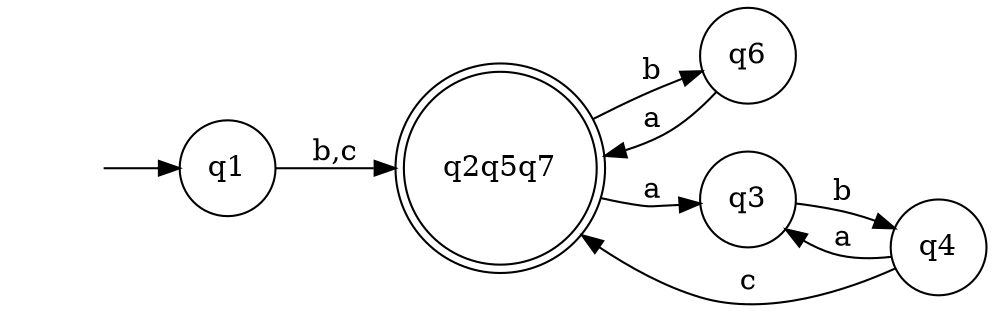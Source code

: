 digraph G8 {
rankdir="LR";
node[shape = "circle"];
q0 [style = invis];
q2q5q7[shape = doublecircle];
q0->q1;
q1->q2q5q7[label="b,c"];
q2q5q7->q6[label="b"];
q6->q2q5q7[label="a"];
q2q5q7->q3[label="a"];
q3->q4[label="b"];
q4->q3[label="a"];
q4->q2q5q7[label="c"];

}